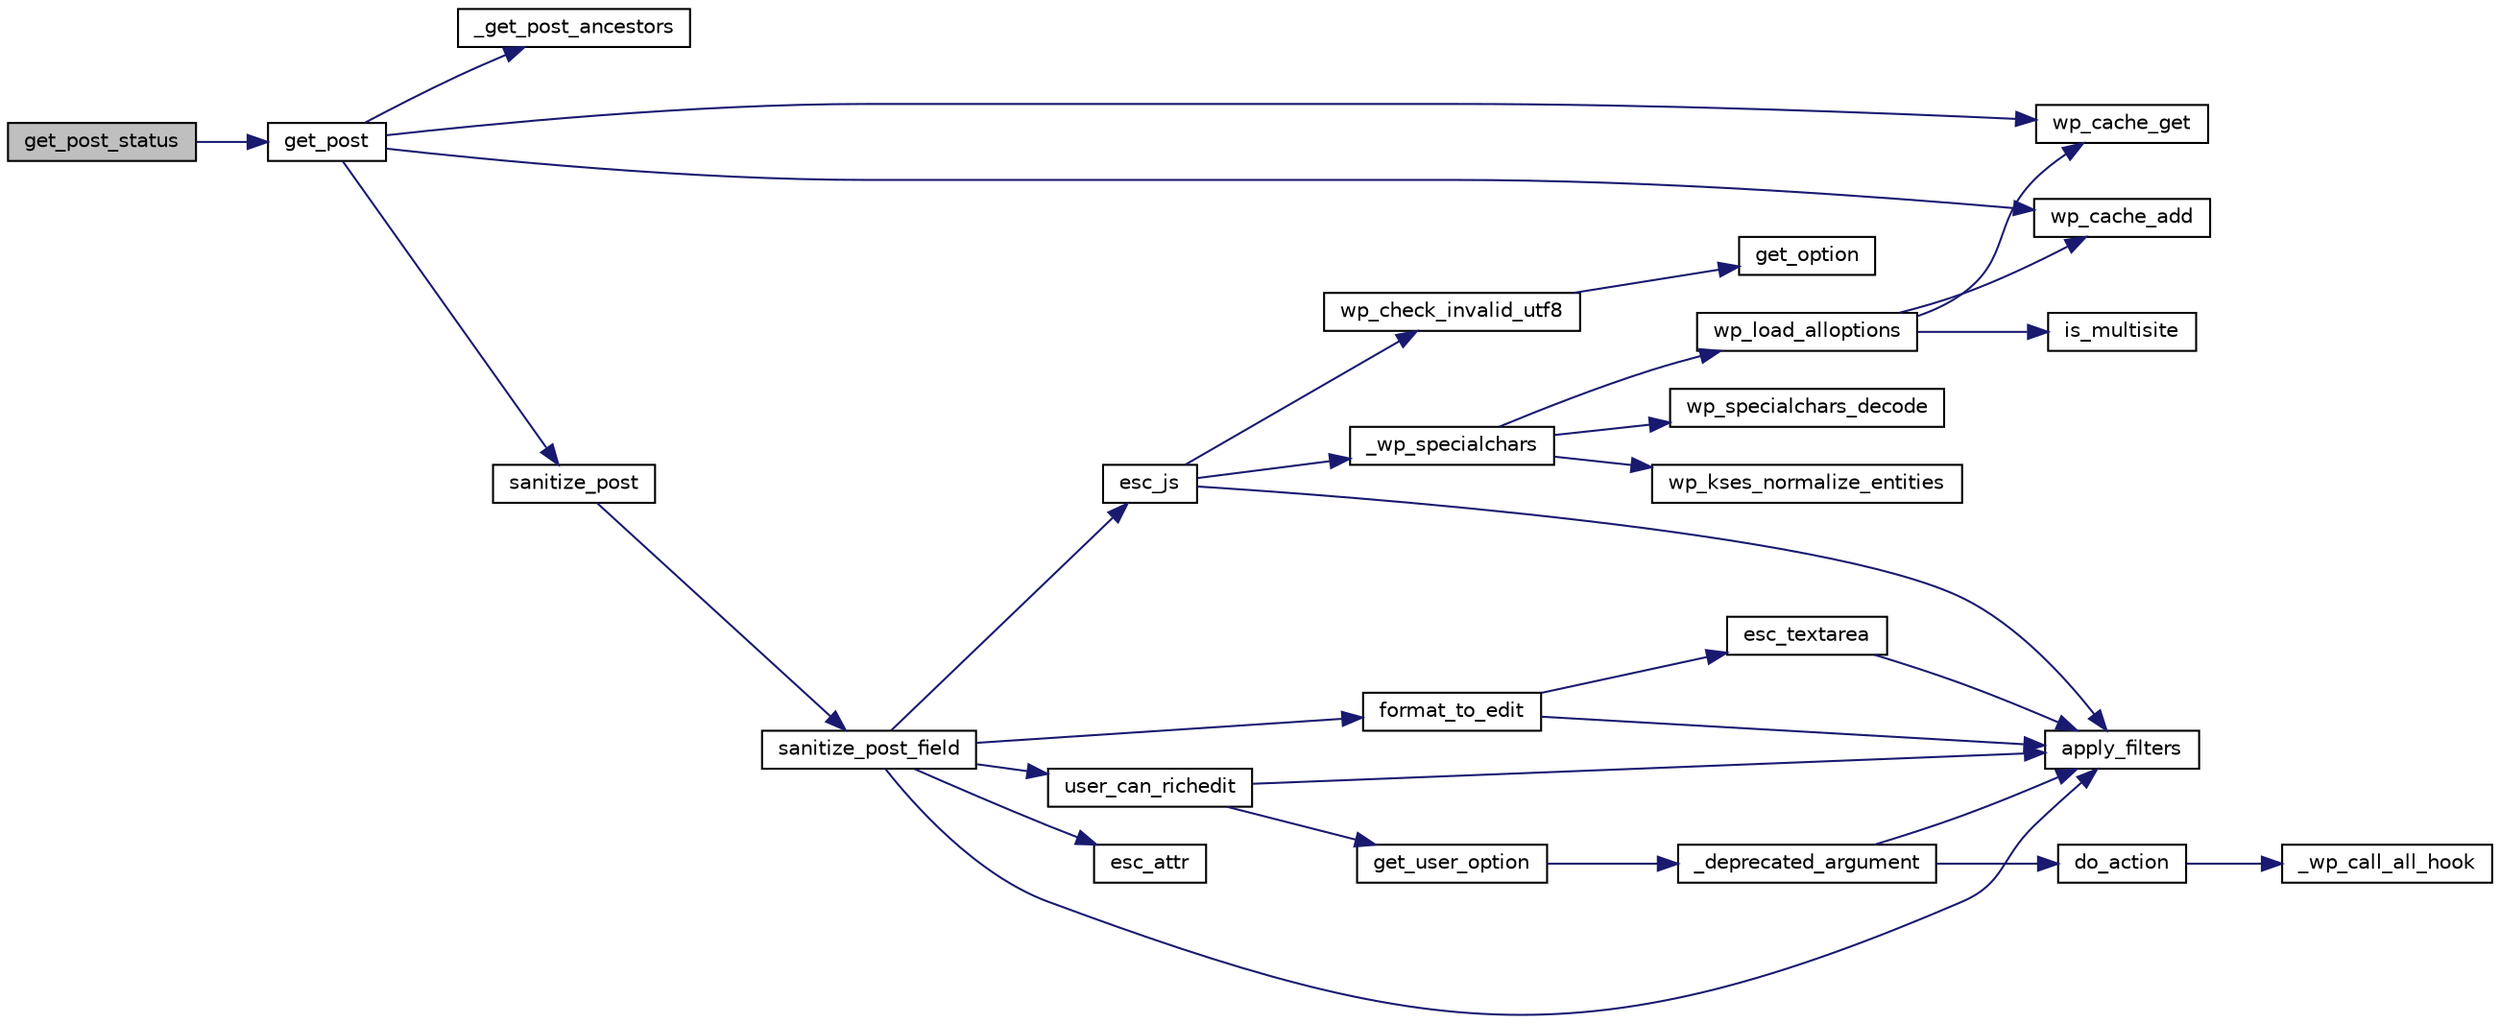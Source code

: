 digraph "get_post_status"
{
  edge [fontname="Helvetica",fontsize="10",labelfontname="Helvetica",labelfontsize="10"];
  node [fontname="Helvetica",fontsize="10",shape=record];
  rankdir="LR";
  Node1 [label="get_post_status",height=0.2,width=0.4,color="black", fillcolor="grey75", style="filled", fontcolor="black"];
  Node1 -> Node2 [color="midnightblue",fontsize="10",style="solid",fontname="Helvetica"];
  Node2 [label="get_post",height=0.2,width=0.4,color="black", fillcolor="white", style="filled",URL="$wp-includes_2post_8php.html#a688f9976327aa68c7526f0cecba2ae3d"];
  Node2 -> Node3 [color="midnightblue",fontsize="10",style="solid",fontname="Helvetica"];
  Node3 [label="_get_post_ancestors",height=0.2,width=0.4,color="black", fillcolor="white", style="filled",URL="$wp-includes_2post_8php.html#aecf6bb2ec6682ac2aa911a2c4737fcee"];
  Node2 -> Node4 [color="midnightblue",fontsize="10",style="solid",fontname="Helvetica"];
  Node4 [label="sanitize_post",height=0.2,width=0.4,color="black", fillcolor="white", style="filled",URL="$wp-includes_2post_8php.html#a8eebee8e7e751c84f75b5d4da365438c"];
  Node4 -> Node5 [color="midnightblue",fontsize="10",style="solid",fontname="Helvetica"];
  Node5 [label="sanitize_post_field",height=0.2,width=0.4,color="black", fillcolor="white", style="filled",URL="$wp-includes_2post_8php.html#addfb1c1acdc2e6b318105d1ebb537ce8"];
  Node5 -> Node6 [color="midnightblue",fontsize="10",style="solid",fontname="Helvetica"];
  Node6 [label="apply_filters",height=0.2,width=0.4,color="black", fillcolor="white", style="filled",URL="$load-scripts_8php.html#a54639394aa645a2277ea41f3cbd23247"];
  Node5 -> Node7 [color="midnightblue",fontsize="10",style="solid",fontname="Helvetica"];
  Node7 [label="format_to_edit",height=0.2,width=0.4,color="black", fillcolor="white", style="filled",URL="$formatting_8php.html#ab9c822878e20c6d12f6676e419164c10"];
  Node7 -> Node6 [color="midnightblue",fontsize="10",style="solid",fontname="Helvetica"];
  Node7 -> Node8 [color="midnightblue",fontsize="10",style="solid",fontname="Helvetica"];
  Node8 [label="esc_textarea",height=0.2,width=0.4,color="black", fillcolor="white", style="filled",URL="$formatting_8php.html#abc0beaceb3e9b1b70c7f4140432b2728"];
  Node8 -> Node6 [color="midnightblue",fontsize="10",style="solid",fontname="Helvetica"];
  Node5 -> Node9 [color="midnightblue",fontsize="10",style="solid",fontname="Helvetica"];
  Node9 [label="user_can_richedit",height=0.2,width=0.4,color="black", fillcolor="white", style="filled",URL="$general-template_8php.html#abc7e66f079ed375f85bb40888057a3b1"];
  Node9 -> Node10 [color="midnightblue",fontsize="10",style="solid",fontname="Helvetica"];
  Node10 [label="get_user_option",height=0.2,width=0.4,color="black", fillcolor="white", style="filled",URL="$wp-includes_2user_8php.html#ab0ff8aaa836799d2cfa09210fad25ae1"];
  Node10 -> Node11 [color="midnightblue",fontsize="10",style="solid",fontname="Helvetica"];
  Node11 [label="_deprecated_argument",height=0.2,width=0.4,color="black", fillcolor="white", style="filled",URL="$wp-includes_2functions_8php.html#a275458f4feb9c42264630702cb4cd532"];
  Node11 -> Node12 [color="midnightblue",fontsize="10",style="solid",fontname="Helvetica"];
  Node12 [label="do_action",height=0.2,width=0.4,color="black", fillcolor="white", style="filled",URL="$wp-includes_2plugin_8php.html#aed75045b0b4572e55462b37b063a77cc"];
  Node12 -> Node13 [color="midnightblue",fontsize="10",style="solid",fontname="Helvetica"];
  Node13 [label="_wp_call_all_hook",height=0.2,width=0.4,color="black", fillcolor="white", style="filled",URL="$wp-includes_2plugin_8php.html#af891e88ab346a2da31111facfcf6b2cf"];
  Node11 -> Node6 [color="midnightblue",fontsize="10",style="solid",fontname="Helvetica"];
  Node9 -> Node6 [color="midnightblue",fontsize="10",style="solid",fontname="Helvetica"];
  Node5 -> Node14 [color="midnightblue",fontsize="10",style="solid",fontname="Helvetica"];
  Node14 [label="esc_attr",height=0.2,width=0.4,color="black", fillcolor="white", style="filled",URL="$load-scripts_8php.html#a0cf0f358a47f49ebdba78be2ed10a41c"];
  Node5 -> Node15 [color="midnightblue",fontsize="10",style="solid",fontname="Helvetica"];
  Node15 [label="esc_js",height=0.2,width=0.4,color="black", fillcolor="white", style="filled",URL="$formatting_8php.html#a0fe22f477c9eafcf9d3805461f249393"];
  Node15 -> Node16 [color="midnightblue",fontsize="10",style="solid",fontname="Helvetica"];
  Node16 [label="wp_check_invalid_utf8",height=0.2,width=0.4,color="black", fillcolor="white", style="filled",URL="$formatting_8php.html#a745879b47424ac7b0d3b95a1edec8361"];
  Node16 -> Node17 [color="midnightblue",fontsize="10",style="solid",fontname="Helvetica"];
  Node17 [label="get_option",height=0.2,width=0.4,color="black", fillcolor="white", style="filled",URL="$load-scripts_8php.html#aaf1220eff85fdd291725eabf743b2ed3"];
  Node15 -> Node18 [color="midnightblue",fontsize="10",style="solid",fontname="Helvetica"];
  Node18 [label="_wp_specialchars",height=0.2,width=0.4,color="black", fillcolor="white", style="filled",URL="$formatting_8php.html#ab9121c7a11ad101936875a65b233e126"];
  Node18 -> Node19 [color="midnightblue",fontsize="10",style="solid",fontname="Helvetica"];
  Node19 [label="wp_load_alloptions",height=0.2,width=0.4,color="black", fillcolor="white", style="filled",URL="$wp-includes_2functions_8php.html#aeff01ba12b3fd6f81d3235d4f39a0963"];
  Node19 -> Node20 [color="midnightblue",fontsize="10",style="solid",fontname="Helvetica"];
  Node20 [label="is_multisite",height=0.2,width=0.4,color="black", fillcolor="white", style="filled",URL="$load_8php.html#a72e5386fcd7a5ce7526d208d0b03a0af"];
  Node19 -> Node21 [color="midnightblue",fontsize="10",style="solid",fontname="Helvetica"];
  Node21 [label="wp_cache_get",height=0.2,width=0.4,color="black", fillcolor="white", style="filled",URL="$cache_8php.html#a7c1a31cfb7178c3339cc5b4ebfe817ba"];
  Node19 -> Node22 [color="midnightblue",fontsize="10",style="solid",fontname="Helvetica"];
  Node22 [label="wp_cache_add",height=0.2,width=0.4,color="black", fillcolor="white", style="filled",URL="$cache_8php.html#a76d941b9157259776a90a4d1bd84dbb3"];
  Node18 -> Node23 [color="midnightblue",fontsize="10",style="solid",fontname="Helvetica"];
  Node23 [label="wp_specialchars_decode",height=0.2,width=0.4,color="black", fillcolor="white", style="filled",URL="$formatting_8php.html#a4389f130de336d59e890c79b10a60beb"];
  Node18 -> Node24 [color="midnightblue",fontsize="10",style="solid",fontname="Helvetica"];
  Node24 [label="wp_kses_normalize_entities",height=0.2,width=0.4,color="black", fillcolor="white", style="filled",URL="$kses_8php.html#abc0e5ed7e9bad89cc998a35b48653fdb"];
  Node15 -> Node6 [color="midnightblue",fontsize="10",style="solid",fontname="Helvetica"];
  Node2 -> Node22 [color="midnightblue",fontsize="10",style="solid",fontname="Helvetica"];
  Node2 -> Node21 [color="midnightblue",fontsize="10",style="solid",fontname="Helvetica"];
}
